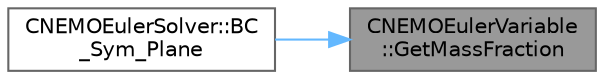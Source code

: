 digraph "CNEMOEulerVariable::GetMassFraction"
{
 // LATEX_PDF_SIZE
  bgcolor="transparent";
  edge [fontname=Helvetica,fontsize=10,labelfontname=Helvetica,labelfontsize=10];
  node [fontname=Helvetica,fontsize=10,shape=box,height=0.2,width=0.4];
  rankdir="RL";
  Node1 [id="Node000001",label="CNEMOEulerVariable\l::GetMassFraction",height=0.2,width=0.4,color="gray40", fillcolor="grey60", style="filled", fontcolor="black",tooltip="Get the mass fraction  of species s."];
  Node1 -> Node2 [id="edge1_Node000001_Node000002",dir="back",color="steelblue1",style="solid",tooltip=" "];
  Node2 [id="Node000002",label="CNEMOEulerSolver::BC\l_Sym_Plane",height=0.2,width=0.4,color="grey40", fillcolor="white", style="filled",URL="$classCNEMOEulerSolver.html#af2ce132fa3e68e7cd667b5b132c538de",tooltip="Impose the symmetry boundary condition using the residual."];
}
